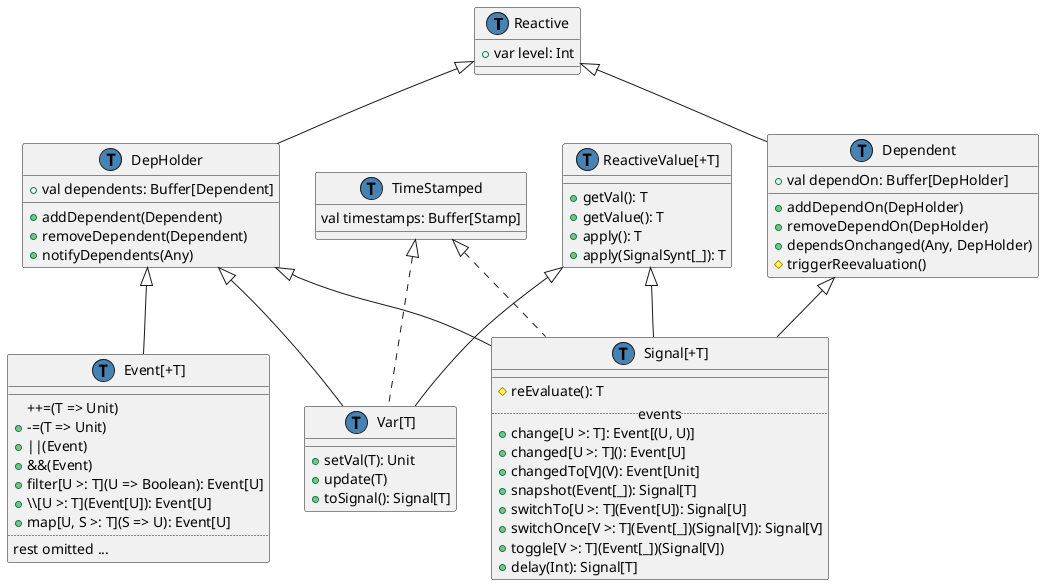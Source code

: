 @startuml
class Reactive {
  +var level: Int
}

class DepHolder extends Reactive {
  +val dependents: Buffer[Dependent]
  __
  +addDependent(Dependent)
  +removeDependent(Dependent)
  +notifyDependents(Any)
}

class Dependent extends Reactive {
  +val dependOn: Buffer[DepHolder]
  __
  +addDependOn(DepHolder)
  +removeDependOn(DepHolder)
  +dependsOnchanged(Any, DepHolder)
  #triggerReevaluation()
}

class "Var[T]" as Var {
  __
  +setVal(T): Unit
  +update(T)
  +toSignal(): Signal[T]
}

TimeStamped <|.. Var
DepHolder <|-- Var
ReactiveValue <|-- Var

class "Signal[+T]" as Signal {
  __
  #reEvaluate(): T
  .. events ..
  +change[U >: T]: Event[(U, U)]
  +changed[U >: T](): Event[U]
  +changedTo[V](V): Event[Unit]
  +snapshot(Event[_]): Signal[T]
  +switchTo[U >: T](Event[U]): Signal[U]
  +switchOnce[V >: T](Event[_])(Signal[V]): Signal[V]
  +toggle[V >: T](Event[_])(Signal[V])
  +delay(Int): Signal[T]
}

DepHolder <|-- Signal
Dependent <|-- Signal
TimeStamped <|.. Signal
ReactiveValue <|-- Signal

class "Event[+T]" as Event extends DepHolder {
  __
  ++=(T => Unit)
  +-=(T => Unit)
  +||(Event)
  +&&(Event)
  +filter[U >: T](U => Boolean): Event[U]
  +\\\[U >: T](Event[U]): Event[U]
  +map[U, S >: T](S => U): Event[U]
  ..
  rest omitted ...
}

class TimeStamped {
  val timestamps: Buffer[Stamp]
}

class "ReactiveValue[+T]" as ReactiveValue {
  +getVal(): T
  +getValue(): T
  +apply(): T
  +apply(SignalSynt[_]): T
}

class Signal << (T,#4682b4) >>
class Var << (T,#4682b4) >>
class DepHolder << (T,#4682b4) >>
class Dependent << (T,#4682b4) >>
class Reactive << (T,#4682b4) >>
class Event << (T,#4682b4) >>
class TimeStamped << (T,#4682b4) >>
class ReactiveValue << (T,#4682b4) >>
@enduml